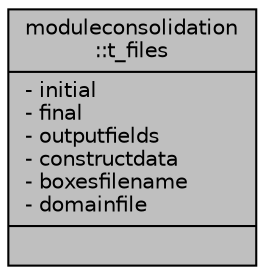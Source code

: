 digraph "moduleconsolidation::t_files"
{
 // LATEX_PDF_SIZE
  edge [fontname="Helvetica",fontsize="10",labelfontname="Helvetica",labelfontsize="10"];
  node [fontname="Helvetica",fontsize="10",shape=record];
  Node1 [label="{moduleconsolidation\l::t_files\n|- initial\l- final\l- outputfields\l- constructdata\l- boxesfilename\l- domainfile\l|}",height=0.2,width=0.4,color="black", fillcolor="grey75", style="filled", fontcolor="black",tooltip=" "];
}
